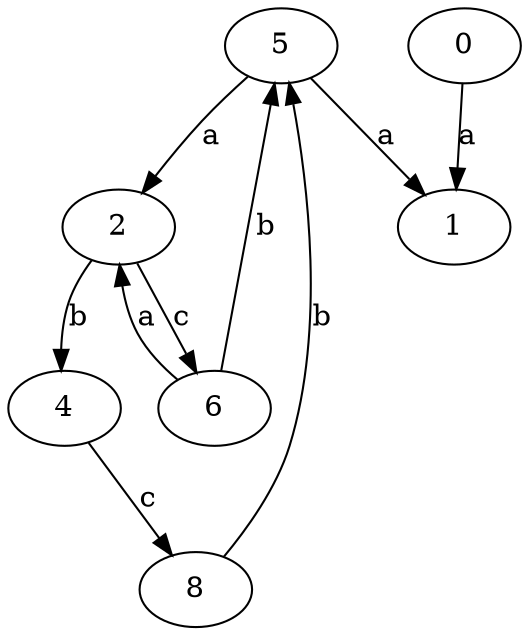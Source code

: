strict digraph  {
1;
2;
4;
5;
6;
8;
0;
2 -> 4  [label=b];
2 -> 6  [label=c];
4 -> 8  [label=c];
5 -> 1  [label=a];
5 -> 2  [label=a];
6 -> 2  [label=a];
6 -> 5  [label=b];
8 -> 5  [label=b];
0 -> 1  [label=a];
}
